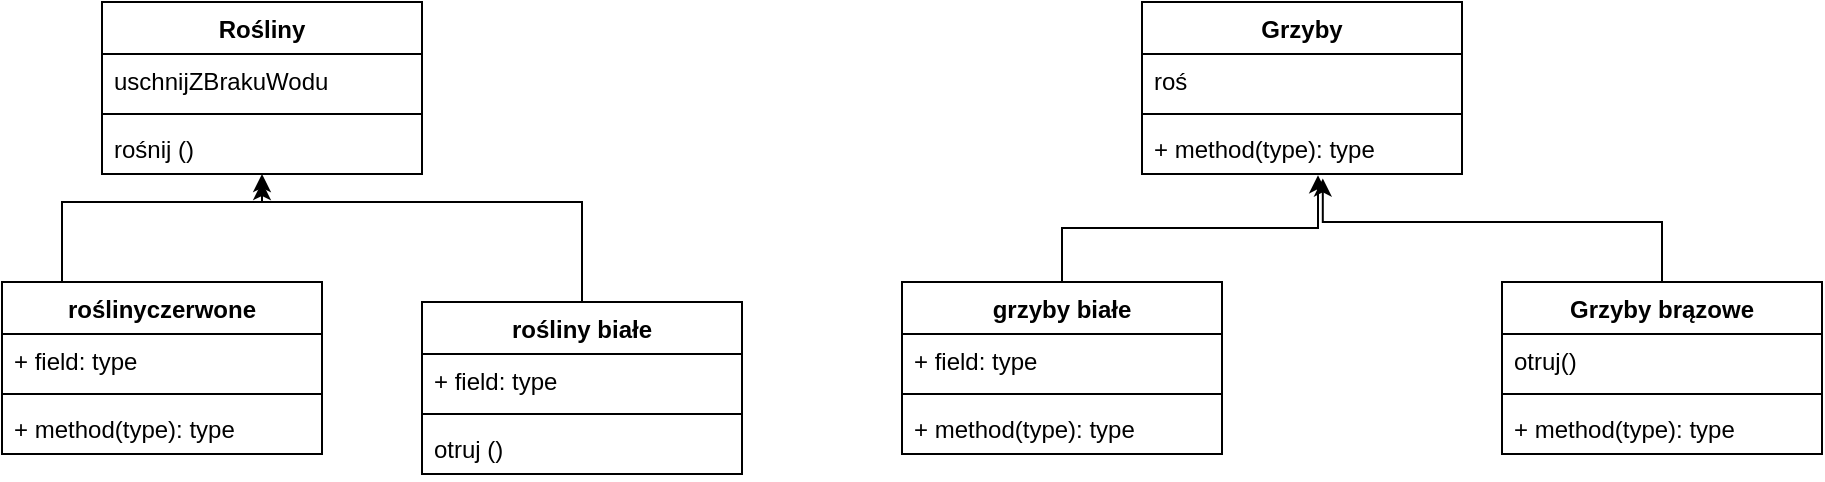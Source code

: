 <mxfile version="21.0.6" type="github">
  <diagram name="Strona-1" id="cATLSfvYFCqT1pDhwaXy">
    <mxGraphModel dx="1500" dy="773" grid="1" gridSize="10" guides="1" tooltips="1" connect="1" arrows="1" fold="1" page="1" pageScale="1" pageWidth="827" pageHeight="1169" math="0" shadow="0">
      <root>
        <mxCell id="0" />
        <mxCell id="1" parent="0" />
        <mxCell id="UDydc-aF69AYIfdhCBi6-2" value="Rośliny" style="swimlane;fontStyle=1;align=center;verticalAlign=top;childLayout=stackLayout;horizontal=1;startSize=26;horizontalStack=0;resizeParent=1;resizeParentMax=0;resizeLast=0;collapsible=1;marginBottom=0;whiteSpace=wrap;html=1;" vertex="1" parent="1">
          <mxGeometry x="90" y="180" width="160" height="86" as="geometry" />
        </mxCell>
        <mxCell id="UDydc-aF69AYIfdhCBi6-3" value="uschnijZBrakuWodu" style="text;strokeColor=none;fillColor=none;align=left;verticalAlign=top;spacingLeft=4;spacingRight=4;overflow=hidden;rotatable=0;points=[[0,0.5],[1,0.5]];portConstraint=eastwest;whiteSpace=wrap;html=1;" vertex="1" parent="UDydc-aF69AYIfdhCBi6-2">
          <mxGeometry y="26" width="160" height="26" as="geometry" />
        </mxCell>
        <mxCell id="UDydc-aF69AYIfdhCBi6-4" value="" style="line;strokeWidth=1;fillColor=none;align=left;verticalAlign=middle;spacingTop=-1;spacingLeft=3;spacingRight=3;rotatable=0;labelPosition=right;points=[];portConstraint=eastwest;strokeColor=inherit;" vertex="1" parent="UDydc-aF69AYIfdhCBi6-2">
          <mxGeometry y="52" width="160" height="8" as="geometry" />
        </mxCell>
        <mxCell id="UDydc-aF69AYIfdhCBi6-5" value="rośnij ()" style="text;strokeColor=none;fillColor=none;align=left;verticalAlign=top;spacingLeft=4;spacingRight=4;overflow=hidden;rotatable=0;points=[[0,0.5],[1,0.5]];portConstraint=eastwest;whiteSpace=wrap;html=1;" vertex="1" parent="UDydc-aF69AYIfdhCBi6-2">
          <mxGeometry y="60" width="160" height="26" as="geometry" />
        </mxCell>
        <mxCell id="UDydc-aF69AYIfdhCBi6-6" value="Grzyby" style="swimlane;fontStyle=1;align=center;verticalAlign=top;childLayout=stackLayout;horizontal=1;startSize=26;horizontalStack=0;resizeParent=1;resizeParentMax=0;resizeLast=0;collapsible=1;marginBottom=0;whiteSpace=wrap;html=1;" vertex="1" parent="1">
          <mxGeometry x="610" y="180" width="160" height="86" as="geometry" />
        </mxCell>
        <mxCell id="UDydc-aF69AYIfdhCBi6-7" value="roś" style="text;strokeColor=none;fillColor=none;align=left;verticalAlign=top;spacingLeft=4;spacingRight=4;overflow=hidden;rotatable=0;points=[[0,0.5],[1,0.5]];portConstraint=eastwest;whiteSpace=wrap;html=1;" vertex="1" parent="UDydc-aF69AYIfdhCBi6-6">
          <mxGeometry y="26" width="160" height="26" as="geometry" />
        </mxCell>
        <mxCell id="UDydc-aF69AYIfdhCBi6-8" value="" style="line;strokeWidth=1;fillColor=none;align=left;verticalAlign=middle;spacingTop=-1;spacingLeft=3;spacingRight=3;rotatable=0;labelPosition=right;points=[];portConstraint=eastwest;strokeColor=inherit;" vertex="1" parent="UDydc-aF69AYIfdhCBi6-6">
          <mxGeometry y="52" width="160" height="8" as="geometry" />
        </mxCell>
        <mxCell id="UDydc-aF69AYIfdhCBi6-9" value="+ method(type): type" style="text;strokeColor=none;fillColor=none;align=left;verticalAlign=top;spacingLeft=4;spacingRight=4;overflow=hidden;rotatable=0;points=[[0,0.5],[1,0.5]];portConstraint=eastwest;whiteSpace=wrap;html=1;" vertex="1" parent="UDydc-aF69AYIfdhCBi6-6">
          <mxGeometry y="60" width="160" height="26" as="geometry" />
        </mxCell>
        <mxCell id="UDydc-aF69AYIfdhCBi6-27" style="edgeStyle=orthogonalEdgeStyle;rounded=0;orthogonalLoop=1;jettySize=auto;html=1;exitX=0.5;exitY=0;exitDx=0;exitDy=0;" edge="1" parent="1" source="UDydc-aF69AYIfdhCBi6-10" target="UDydc-aF69AYIfdhCBi6-5">
          <mxGeometry relative="1" as="geometry">
            <Array as="points">
              <mxPoint x="70" y="320" />
              <mxPoint x="70" y="280" />
              <mxPoint x="170" y="280" />
            </Array>
          </mxGeometry>
        </mxCell>
        <mxCell id="UDydc-aF69AYIfdhCBi6-10" value="roślinyczerwone" style="swimlane;fontStyle=1;align=center;verticalAlign=top;childLayout=stackLayout;horizontal=1;startSize=26;horizontalStack=0;resizeParent=1;resizeParentMax=0;resizeLast=0;collapsible=1;marginBottom=0;whiteSpace=wrap;html=1;" vertex="1" parent="1">
          <mxGeometry x="40" y="320" width="160" height="86" as="geometry" />
        </mxCell>
        <mxCell id="UDydc-aF69AYIfdhCBi6-11" value="+ field: type" style="text;strokeColor=none;fillColor=none;align=left;verticalAlign=top;spacingLeft=4;spacingRight=4;overflow=hidden;rotatable=0;points=[[0,0.5],[1,0.5]];portConstraint=eastwest;whiteSpace=wrap;html=1;" vertex="1" parent="UDydc-aF69AYIfdhCBi6-10">
          <mxGeometry y="26" width="160" height="26" as="geometry" />
        </mxCell>
        <mxCell id="UDydc-aF69AYIfdhCBi6-12" value="" style="line;strokeWidth=1;fillColor=none;align=left;verticalAlign=middle;spacingTop=-1;spacingLeft=3;spacingRight=3;rotatable=0;labelPosition=right;points=[];portConstraint=eastwest;strokeColor=inherit;" vertex="1" parent="UDydc-aF69AYIfdhCBi6-10">
          <mxGeometry y="52" width="160" height="8" as="geometry" />
        </mxCell>
        <mxCell id="UDydc-aF69AYIfdhCBi6-13" value="+ method(type): type" style="text;strokeColor=none;fillColor=none;align=left;verticalAlign=top;spacingLeft=4;spacingRight=4;overflow=hidden;rotatable=0;points=[[0,0.5],[1,0.5]];portConstraint=eastwest;whiteSpace=wrap;html=1;" vertex="1" parent="UDydc-aF69AYIfdhCBi6-10">
          <mxGeometry y="60" width="160" height="26" as="geometry" />
        </mxCell>
        <mxCell id="UDydc-aF69AYIfdhCBi6-26" style="edgeStyle=orthogonalEdgeStyle;rounded=0;orthogonalLoop=1;jettySize=auto;html=1;entryX=0.5;entryY=1.154;entryDx=0;entryDy=0;entryPerimeter=0;" edge="1" parent="1" source="UDydc-aF69AYIfdhCBi6-14" target="UDydc-aF69AYIfdhCBi6-5">
          <mxGeometry relative="1" as="geometry">
            <Array as="points">
              <mxPoint x="330" y="280" />
              <mxPoint x="170" y="280" />
            </Array>
          </mxGeometry>
        </mxCell>
        <mxCell id="UDydc-aF69AYIfdhCBi6-14" value="rośliny białe" style="swimlane;fontStyle=1;align=center;verticalAlign=top;childLayout=stackLayout;horizontal=1;startSize=26;horizontalStack=0;resizeParent=1;resizeParentMax=0;resizeLast=0;collapsible=1;marginBottom=0;whiteSpace=wrap;html=1;" vertex="1" parent="1">
          <mxGeometry x="250" y="330" width="160" height="86" as="geometry" />
        </mxCell>
        <mxCell id="UDydc-aF69AYIfdhCBi6-15" value="+ field: type" style="text;strokeColor=none;fillColor=none;align=left;verticalAlign=top;spacingLeft=4;spacingRight=4;overflow=hidden;rotatable=0;points=[[0,0.5],[1,0.5]];portConstraint=eastwest;whiteSpace=wrap;html=1;" vertex="1" parent="UDydc-aF69AYIfdhCBi6-14">
          <mxGeometry y="26" width="160" height="26" as="geometry" />
        </mxCell>
        <mxCell id="UDydc-aF69AYIfdhCBi6-16" value="" style="line;strokeWidth=1;fillColor=none;align=left;verticalAlign=middle;spacingTop=-1;spacingLeft=3;spacingRight=3;rotatable=0;labelPosition=right;points=[];portConstraint=eastwest;strokeColor=inherit;" vertex="1" parent="UDydc-aF69AYIfdhCBi6-14">
          <mxGeometry y="52" width="160" height="8" as="geometry" />
        </mxCell>
        <mxCell id="UDydc-aF69AYIfdhCBi6-17" value="otruj ()" style="text;strokeColor=none;fillColor=none;align=left;verticalAlign=top;spacingLeft=4;spacingRight=4;overflow=hidden;rotatable=0;points=[[0,0.5],[1,0.5]];portConstraint=eastwest;whiteSpace=wrap;html=1;" vertex="1" parent="UDydc-aF69AYIfdhCBi6-14">
          <mxGeometry y="60" width="160" height="26" as="geometry" />
        </mxCell>
        <mxCell id="UDydc-aF69AYIfdhCBi6-28" style="edgeStyle=orthogonalEdgeStyle;rounded=0;orthogonalLoop=1;jettySize=auto;html=1;entryX=0.55;entryY=1.023;entryDx=0;entryDy=0;entryPerimeter=0;" edge="1" parent="1" source="UDydc-aF69AYIfdhCBi6-18" target="UDydc-aF69AYIfdhCBi6-9">
          <mxGeometry relative="1" as="geometry">
            <mxPoint x="750" y="270" as="targetPoint" />
          </mxGeometry>
        </mxCell>
        <mxCell id="UDydc-aF69AYIfdhCBi6-18" value="grzyby białe" style="swimlane;fontStyle=1;align=center;verticalAlign=top;childLayout=stackLayout;horizontal=1;startSize=26;horizontalStack=0;resizeParent=1;resizeParentMax=0;resizeLast=0;collapsible=1;marginBottom=0;whiteSpace=wrap;html=1;" vertex="1" parent="1">
          <mxGeometry x="490" y="320" width="160" height="86" as="geometry" />
        </mxCell>
        <mxCell id="UDydc-aF69AYIfdhCBi6-19" value="+ field: type" style="text;strokeColor=none;fillColor=none;align=left;verticalAlign=top;spacingLeft=4;spacingRight=4;overflow=hidden;rotatable=0;points=[[0,0.5],[1,0.5]];portConstraint=eastwest;whiteSpace=wrap;html=1;" vertex="1" parent="UDydc-aF69AYIfdhCBi6-18">
          <mxGeometry y="26" width="160" height="26" as="geometry" />
        </mxCell>
        <mxCell id="UDydc-aF69AYIfdhCBi6-20" value="" style="line;strokeWidth=1;fillColor=none;align=left;verticalAlign=middle;spacingTop=-1;spacingLeft=3;spacingRight=3;rotatable=0;labelPosition=right;points=[];portConstraint=eastwest;strokeColor=inherit;" vertex="1" parent="UDydc-aF69AYIfdhCBi6-18">
          <mxGeometry y="52" width="160" height="8" as="geometry" />
        </mxCell>
        <mxCell id="UDydc-aF69AYIfdhCBi6-21" value="+ method(type): type" style="text;strokeColor=none;fillColor=none;align=left;verticalAlign=top;spacingLeft=4;spacingRight=4;overflow=hidden;rotatable=0;points=[[0,0.5],[1,0.5]];portConstraint=eastwest;whiteSpace=wrap;html=1;" vertex="1" parent="UDydc-aF69AYIfdhCBi6-18">
          <mxGeometry y="60" width="160" height="26" as="geometry" />
        </mxCell>
        <mxCell id="UDydc-aF69AYIfdhCBi6-29" style="edgeStyle=orthogonalEdgeStyle;rounded=0;orthogonalLoop=1;jettySize=auto;html=1;exitX=0.5;exitY=0;exitDx=0;exitDy=0;entryX=0.565;entryY=1.085;entryDx=0;entryDy=0;entryPerimeter=0;" edge="1" parent="1" source="UDydc-aF69AYIfdhCBi6-22" target="UDydc-aF69AYIfdhCBi6-9">
          <mxGeometry relative="1" as="geometry">
            <mxPoint x="750" y="260" as="targetPoint" />
            <Array as="points">
              <mxPoint x="870" y="290" />
              <mxPoint x="700" y="290" />
            </Array>
          </mxGeometry>
        </mxCell>
        <mxCell id="UDydc-aF69AYIfdhCBi6-22" value="Grzyby brązowe" style="swimlane;fontStyle=1;align=center;verticalAlign=top;childLayout=stackLayout;horizontal=1;startSize=26;horizontalStack=0;resizeParent=1;resizeParentMax=0;resizeLast=0;collapsible=1;marginBottom=0;whiteSpace=wrap;html=1;" vertex="1" parent="1">
          <mxGeometry x="790" y="320" width="160" height="86" as="geometry" />
        </mxCell>
        <mxCell id="UDydc-aF69AYIfdhCBi6-23" value="otruj()" style="text;strokeColor=none;fillColor=none;align=left;verticalAlign=top;spacingLeft=4;spacingRight=4;overflow=hidden;rotatable=0;points=[[0,0.5],[1,0.5]];portConstraint=eastwest;whiteSpace=wrap;html=1;" vertex="1" parent="UDydc-aF69AYIfdhCBi6-22">
          <mxGeometry y="26" width="160" height="26" as="geometry" />
        </mxCell>
        <mxCell id="UDydc-aF69AYIfdhCBi6-24" value="" style="line;strokeWidth=1;fillColor=none;align=left;verticalAlign=middle;spacingTop=-1;spacingLeft=3;spacingRight=3;rotatable=0;labelPosition=right;points=[];portConstraint=eastwest;strokeColor=inherit;" vertex="1" parent="UDydc-aF69AYIfdhCBi6-22">
          <mxGeometry y="52" width="160" height="8" as="geometry" />
        </mxCell>
        <mxCell id="UDydc-aF69AYIfdhCBi6-25" value="+ method(type): type" style="text;strokeColor=none;fillColor=none;align=left;verticalAlign=top;spacingLeft=4;spacingRight=4;overflow=hidden;rotatable=0;points=[[0,0.5],[1,0.5]];portConstraint=eastwest;whiteSpace=wrap;html=1;" vertex="1" parent="UDydc-aF69AYIfdhCBi6-22">
          <mxGeometry y="60" width="160" height="26" as="geometry" />
        </mxCell>
      </root>
    </mxGraphModel>
  </diagram>
</mxfile>
